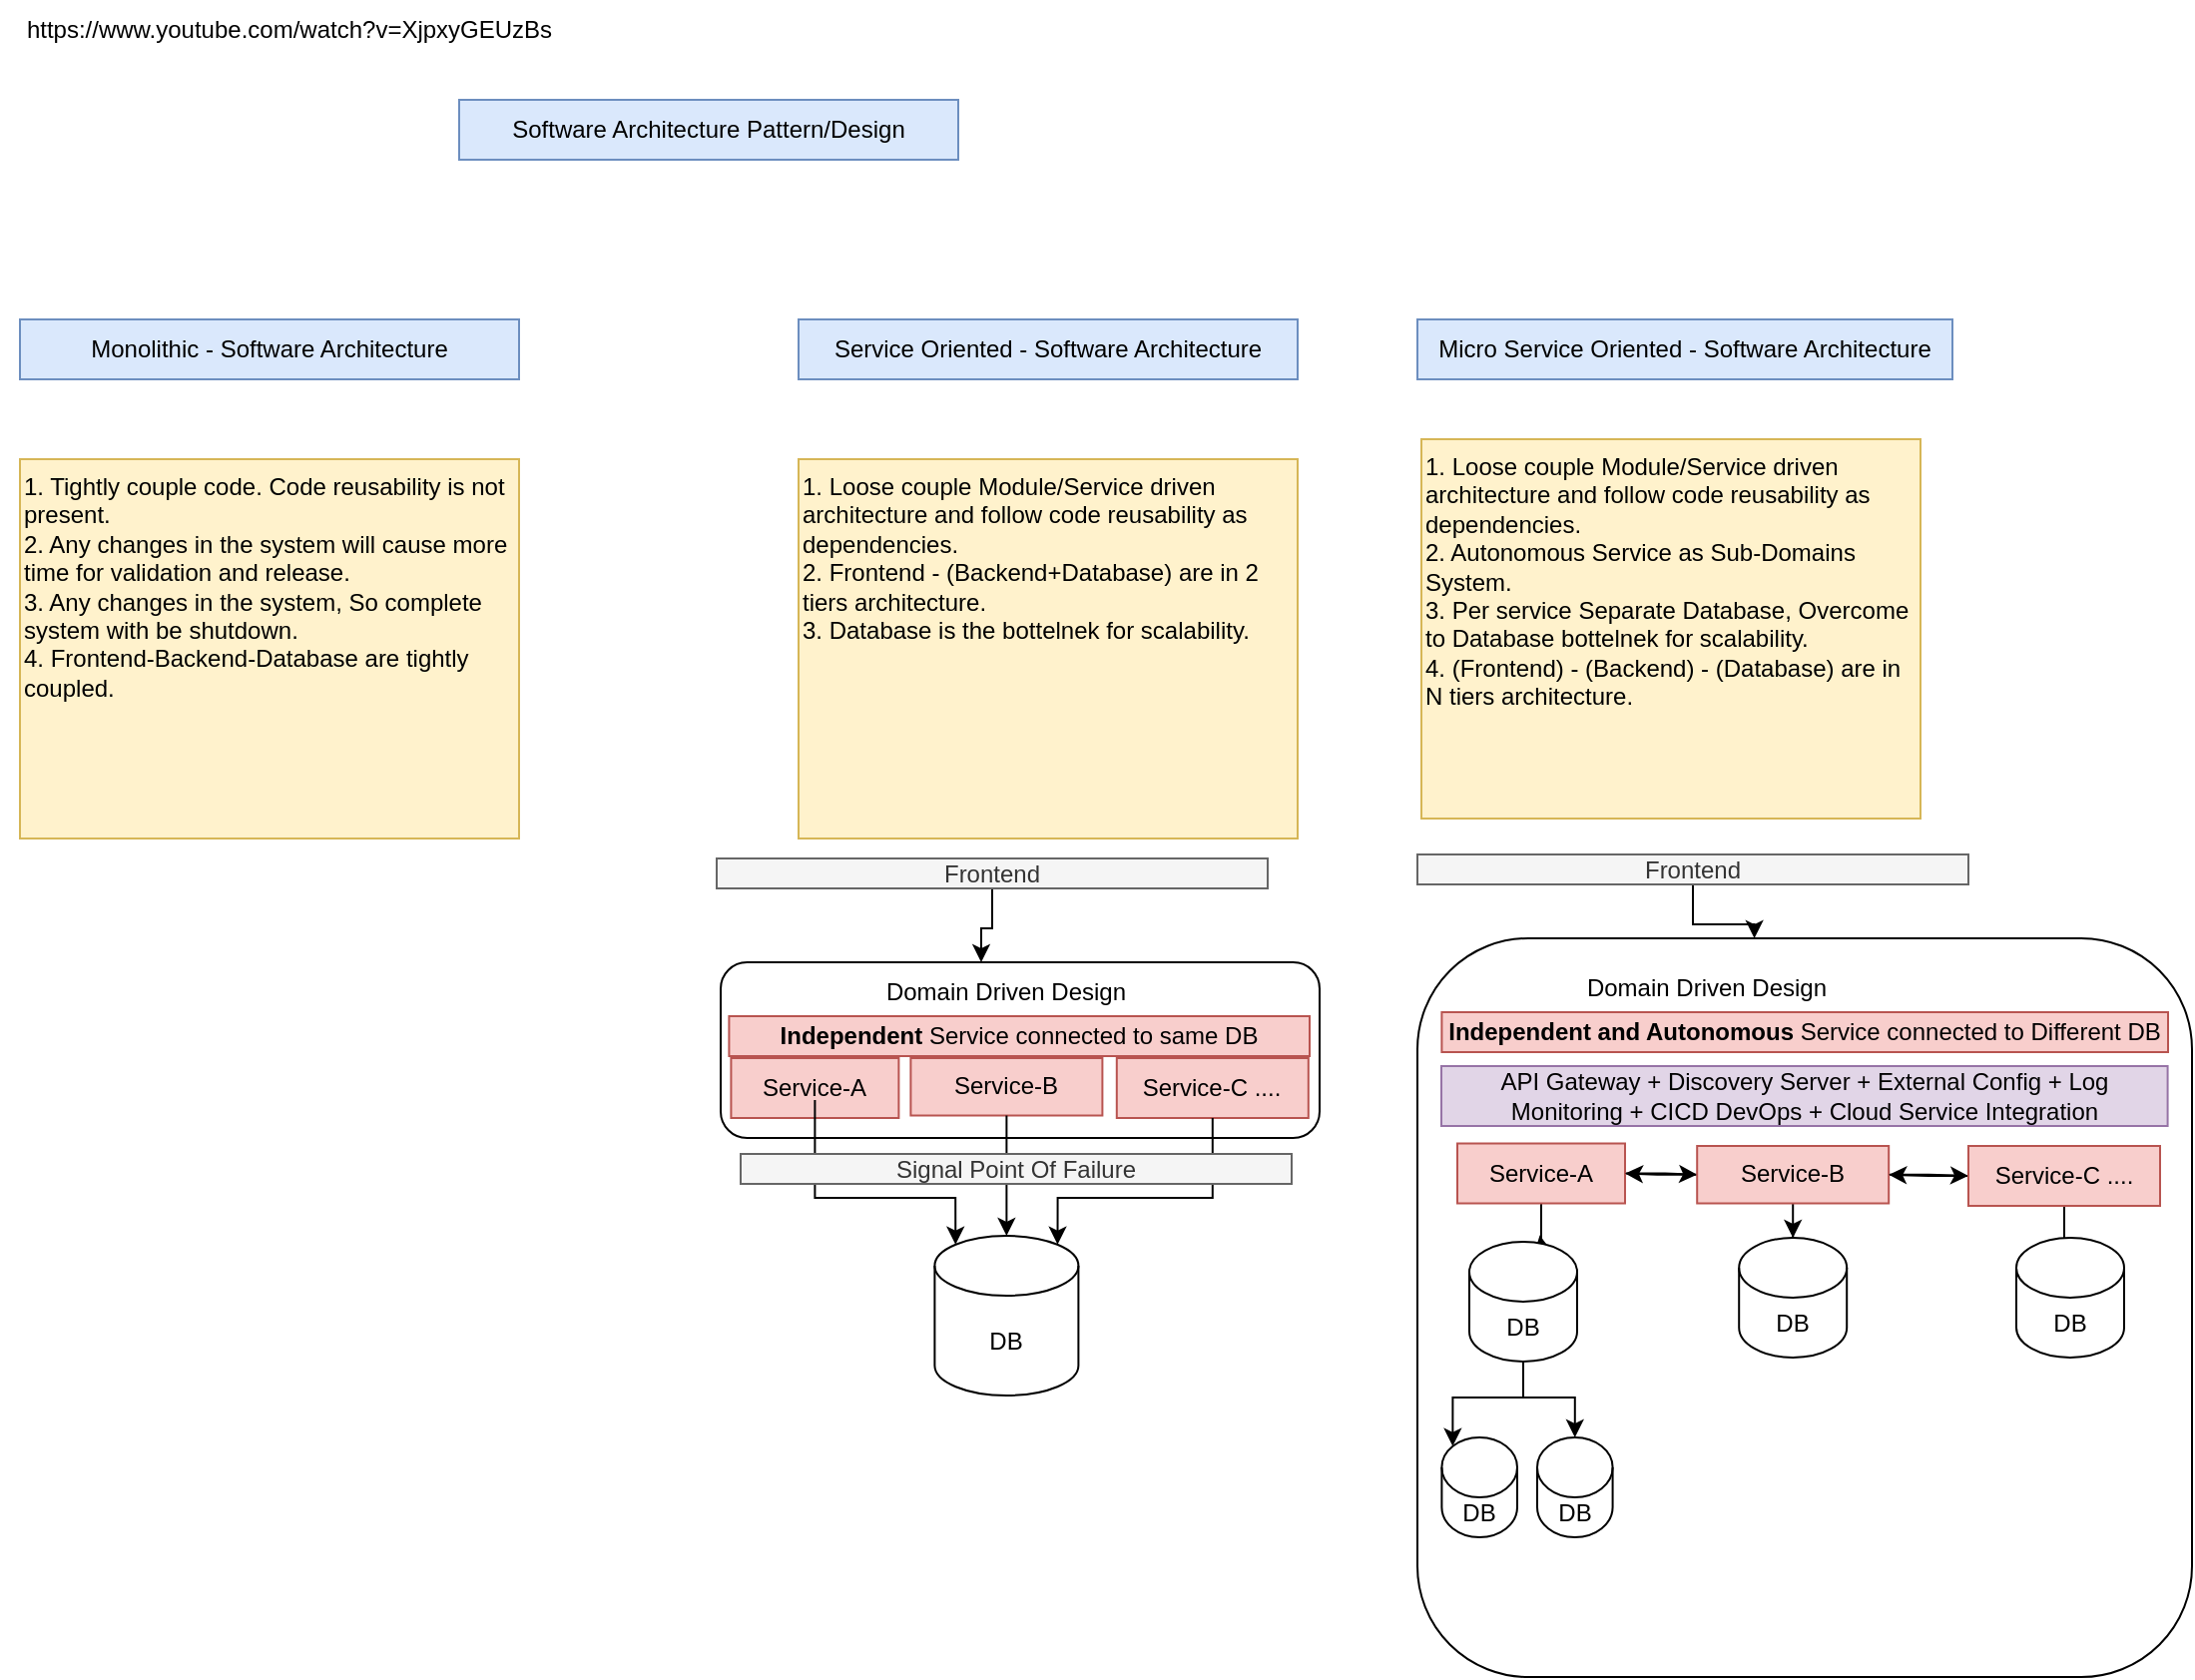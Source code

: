 <mxfile version="16.4.3" type="github">
  <diagram id="GwWN1pVUDdLghwZrit8f" name="Page-1">
    <mxGraphModel dx="782" dy="468" grid="1" gridSize="10" guides="1" tooltips="1" connect="1" arrows="1" fold="1" page="1" pageScale="1" pageWidth="850" pageHeight="1100" math="0" shadow="0">
      <root>
        <mxCell id="0" />
        <mxCell id="1" parent="0" />
        <mxCell id="T3a6LwRcXDjMifkzxQnk-1" value="Software Architecture Pattern/Design" style="text;html=1;strokeColor=#6c8ebf;fillColor=#dae8fc;align=center;verticalAlign=middle;whiteSpace=wrap;rounded=0;" vertex="1" parent="1">
          <mxGeometry x="310" y="50" width="250" height="30" as="geometry" />
        </mxCell>
        <mxCell id="T3a6LwRcXDjMifkzxQnk-2" value="Monolithic - Software Architecture" style="text;html=1;strokeColor=#6c8ebf;fillColor=#dae8fc;align=center;verticalAlign=middle;whiteSpace=wrap;rounded=0;" vertex="1" parent="1">
          <mxGeometry x="90" y="160" width="250" height="30" as="geometry" />
        </mxCell>
        <mxCell id="T3a6LwRcXDjMifkzxQnk-3" value="Service Oriented - Software Architecture" style="text;html=1;strokeColor=#6c8ebf;fillColor=#dae8fc;align=center;verticalAlign=middle;whiteSpace=wrap;rounded=0;" vertex="1" parent="1">
          <mxGeometry x="480" y="160" width="250" height="30" as="geometry" />
        </mxCell>
        <mxCell id="T3a6LwRcXDjMifkzxQnk-4" value="1. Tightly couple code. Code reusability is not present.&amp;nbsp;&lt;br&gt;2. Any changes in the system will cause more time for validation and release.&lt;br&gt;3. Any changes in the system, So complete system with be shutdown.&lt;br&gt;4. Frontend-Backend-Database are tightly coupled." style="text;html=1;strokeColor=#d6b656;fillColor=#fff2cc;align=left;verticalAlign=top;whiteSpace=wrap;rounded=0;" vertex="1" parent="1">
          <mxGeometry x="90" y="230" width="250" height="190" as="geometry" />
        </mxCell>
        <mxCell id="T3a6LwRcXDjMifkzxQnk-5" value="1. Loose couple Module/Service driven architecture and follow code reusability as dependencies.&amp;nbsp;&lt;br&gt;2. Frontend - (Backend+Database) are in 2 tiers architecture.&lt;br&gt;3. Database is the bottelnek for scalability." style="text;html=1;strokeColor=#d6b656;fillColor=#fff2cc;align=left;verticalAlign=top;whiteSpace=wrap;rounded=0;" vertex="1" parent="1">
          <mxGeometry x="480" y="230" width="250" height="190" as="geometry" />
        </mxCell>
        <mxCell id="T3a6LwRcXDjMifkzxQnk-20" value="" style="group" vertex="1" connectable="0" parent="1">
          <mxGeometry x="439" y="430" width="300" height="252" as="geometry" />
        </mxCell>
        <mxCell id="T3a6LwRcXDjMifkzxQnk-6" value="" style="rounded=1;whiteSpace=wrap;html=1;" vertex="1" parent="T3a6LwRcXDjMifkzxQnk-20">
          <mxGeometry x="2" y="52" width="300" height="88" as="geometry" />
        </mxCell>
        <mxCell id="T3a6LwRcXDjMifkzxQnk-7" value="Service-A" style="rounded=0;whiteSpace=wrap;html=1;fillColor=#f8cecc;strokeColor=#b85450;" vertex="1" parent="T3a6LwRcXDjMifkzxQnk-20">
          <mxGeometry x="7.2" y="100" width="84" height="30" as="geometry" />
        </mxCell>
        <mxCell id="T3a6LwRcXDjMifkzxQnk-8" value="Service-B" style="rounded=0;whiteSpace=wrap;html=1;fillColor=#f8cecc;strokeColor=#b85450;" vertex="1" parent="T3a6LwRcXDjMifkzxQnk-20">
          <mxGeometry x="97.2" y="100" width="96" height="28.75" as="geometry" />
        </mxCell>
        <mxCell id="T3a6LwRcXDjMifkzxQnk-9" value="Service-C ...." style="text;html=1;strokeColor=#b85450;fillColor=#f8cecc;align=center;verticalAlign=middle;whiteSpace=wrap;rounded=0;" vertex="1" parent="T3a6LwRcXDjMifkzxQnk-20">
          <mxGeometry x="200.4" y="100" width="96" height="30" as="geometry" />
        </mxCell>
        <mxCell id="T3a6LwRcXDjMifkzxQnk-10" value="Domain Driven Design" style="text;html=1;strokeColor=none;fillColor=none;align=center;verticalAlign=middle;whiteSpace=wrap;rounded=0;" vertex="1" parent="T3a6LwRcXDjMifkzxQnk-20">
          <mxGeometry x="55.2" y="57" width="180" height="20" as="geometry" />
        </mxCell>
        <mxCell id="T3a6LwRcXDjMifkzxQnk-11" value="DB" style="shape=cylinder3;whiteSpace=wrap;html=1;boundedLbl=1;backgroundOutline=1;size=15;" vertex="1" parent="T3a6LwRcXDjMifkzxQnk-20">
          <mxGeometry x="109.2" y="189" width="72" height="80" as="geometry" />
        </mxCell>
        <mxCell id="T3a6LwRcXDjMifkzxQnk-12" style="edgeStyle=orthogonalEdgeStyle;rounded=0;orthogonalLoop=1;jettySize=auto;html=1;entryX=0.145;entryY=0;entryDx=0;entryDy=4.35;entryPerimeter=0;" edge="1" parent="T3a6LwRcXDjMifkzxQnk-20">
          <mxGeometry relative="1" as="geometry">
            <mxPoint x="49.2" y="121" as="sourcePoint" />
            <mxPoint x="119.64" y="193.35" as="targetPoint" />
            <Array as="points">
              <mxPoint x="49" y="170" />
              <mxPoint x="120" y="170" />
            </Array>
          </mxGeometry>
        </mxCell>
        <mxCell id="T3a6LwRcXDjMifkzxQnk-13" style="edgeStyle=orthogonalEdgeStyle;rounded=0;orthogonalLoop=1;jettySize=auto;html=1;entryX=0.5;entryY=0;entryDx=0;entryDy=0;entryPerimeter=0;" edge="1" parent="T3a6LwRcXDjMifkzxQnk-20" source="T3a6LwRcXDjMifkzxQnk-8" target="T3a6LwRcXDjMifkzxQnk-11">
          <mxGeometry relative="1" as="geometry" />
        </mxCell>
        <mxCell id="T3a6LwRcXDjMifkzxQnk-14" style="edgeStyle=orthogonalEdgeStyle;rounded=0;orthogonalLoop=1;jettySize=auto;html=1;entryX=0.855;entryY=0;entryDx=0;entryDy=4.35;entryPerimeter=0;" edge="1" parent="T3a6LwRcXDjMifkzxQnk-20" source="T3a6LwRcXDjMifkzxQnk-9" target="T3a6LwRcXDjMifkzxQnk-11">
          <mxGeometry relative="1" as="geometry">
            <Array as="points">
              <mxPoint x="248" y="170" />
              <mxPoint x="171" y="170" />
            </Array>
          </mxGeometry>
        </mxCell>
        <mxCell id="T3a6LwRcXDjMifkzxQnk-15" value="Signal Point Of Failure" style="text;html=1;strokeColor=#666666;fillColor=#f5f5f5;align=center;verticalAlign=middle;whiteSpace=wrap;rounded=0;fontColor=#333333;" vertex="1" parent="T3a6LwRcXDjMifkzxQnk-20">
          <mxGeometry x="12" y="148" width="276.0" height="15" as="geometry" />
        </mxCell>
        <mxCell id="T3a6LwRcXDjMifkzxQnk-19" style="edgeStyle=orthogonalEdgeStyle;rounded=0;orthogonalLoop=1;jettySize=auto;html=1;entryX=0.435;entryY=0;entryDx=0;entryDy=0;entryPerimeter=0;" edge="1" parent="T3a6LwRcXDjMifkzxQnk-20" source="T3a6LwRcXDjMifkzxQnk-16" target="T3a6LwRcXDjMifkzxQnk-6">
          <mxGeometry relative="1" as="geometry" />
        </mxCell>
        <mxCell id="T3a6LwRcXDjMifkzxQnk-16" value="Frontend" style="text;html=1;strokeColor=#666666;fillColor=#f5f5f5;align=center;verticalAlign=middle;whiteSpace=wrap;rounded=0;fontColor=#333333;" vertex="1" parent="T3a6LwRcXDjMifkzxQnk-20">
          <mxGeometry width="276.0" height="15" as="geometry" />
        </mxCell>
        <mxCell id="T3a6LwRcXDjMifkzxQnk-21" value="&lt;b&gt;Independent&lt;/b&gt; Service connected to same DB" style="text;html=1;strokeColor=#b85450;fillColor=#f8cecc;align=center;verticalAlign=middle;whiteSpace=wrap;rounded=0;" vertex="1" parent="T3a6LwRcXDjMifkzxQnk-20">
          <mxGeometry x="6.2" y="79" width="290.8" height="20" as="geometry" />
        </mxCell>
        <mxCell id="T3a6LwRcXDjMifkzxQnk-23" value="" style="rounded=1;whiteSpace=wrap;html=1;" vertex="1" parent="1">
          <mxGeometry x="790" y="470" width="388" height="370" as="geometry" />
        </mxCell>
        <mxCell id="T3a6LwRcXDjMifkzxQnk-50" style="edgeStyle=orthogonalEdgeStyle;rounded=0;orthogonalLoop=1;jettySize=auto;html=1;entryX=0.654;entryY=-0.056;entryDx=0;entryDy=0;entryPerimeter=0;" edge="1" parent="1" source="T3a6LwRcXDjMifkzxQnk-24" target="T3a6LwRcXDjMifkzxQnk-28">
          <mxGeometry relative="1" as="geometry" />
        </mxCell>
        <mxCell id="T3a6LwRcXDjMifkzxQnk-53" style="edgeStyle=orthogonalEdgeStyle;rounded=0;orthogonalLoop=1;jettySize=auto;html=1;entryX=0;entryY=0.5;entryDx=0;entryDy=0;" edge="1" parent="1" source="T3a6LwRcXDjMifkzxQnk-24" target="T3a6LwRcXDjMifkzxQnk-25">
          <mxGeometry relative="1" as="geometry" />
        </mxCell>
        <mxCell id="T3a6LwRcXDjMifkzxQnk-24" value="Service-A" style="rounded=0;whiteSpace=wrap;html=1;fillColor=#f8cecc;strokeColor=#b85450;" vertex="1" parent="1">
          <mxGeometry x="810" y="572.75" width="84" height="30" as="geometry" />
        </mxCell>
        <mxCell id="T3a6LwRcXDjMifkzxQnk-51" style="edgeStyle=orthogonalEdgeStyle;rounded=0;orthogonalLoop=1;jettySize=auto;html=1;entryX=0.5;entryY=0;entryDx=0;entryDy=0;entryPerimeter=0;" edge="1" parent="1" source="T3a6LwRcXDjMifkzxQnk-25" target="T3a6LwRcXDjMifkzxQnk-48">
          <mxGeometry relative="1" as="geometry" />
        </mxCell>
        <mxCell id="T3a6LwRcXDjMifkzxQnk-54" style="edgeStyle=orthogonalEdgeStyle;rounded=0;orthogonalLoop=1;jettySize=auto;html=1;entryX=1;entryY=0.5;entryDx=0;entryDy=0;" edge="1" parent="1" source="T3a6LwRcXDjMifkzxQnk-25" target="T3a6LwRcXDjMifkzxQnk-24">
          <mxGeometry relative="1" as="geometry" />
        </mxCell>
        <mxCell id="T3a6LwRcXDjMifkzxQnk-55" style="edgeStyle=orthogonalEdgeStyle;rounded=0;orthogonalLoop=1;jettySize=auto;html=1;entryX=0;entryY=0.5;entryDx=0;entryDy=0;" edge="1" parent="1" source="T3a6LwRcXDjMifkzxQnk-25" target="T3a6LwRcXDjMifkzxQnk-26">
          <mxGeometry relative="1" as="geometry" />
        </mxCell>
        <mxCell id="T3a6LwRcXDjMifkzxQnk-25" value="Service-B" style="rounded=0;whiteSpace=wrap;html=1;fillColor=#f8cecc;strokeColor=#b85450;" vertex="1" parent="1">
          <mxGeometry x="930.1" y="574" width="96" height="28.75" as="geometry" />
        </mxCell>
        <mxCell id="T3a6LwRcXDjMifkzxQnk-52" style="edgeStyle=orthogonalEdgeStyle;rounded=0;orthogonalLoop=1;jettySize=auto;html=1;" edge="1" parent="1" source="T3a6LwRcXDjMifkzxQnk-26" target="T3a6LwRcXDjMifkzxQnk-49">
          <mxGeometry relative="1" as="geometry" />
        </mxCell>
        <mxCell id="T3a6LwRcXDjMifkzxQnk-56" style="edgeStyle=orthogonalEdgeStyle;rounded=0;orthogonalLoop=1;jettySize=auto;html=1;entryX=1;entryY=0.5;entryDx=0;entryDy=0;" edge="1" parent="1" source="T3a6LwRcXDjMifkzxQnk-26" target="T3a6LwRcXDjMifkzxQnk-25">
          <mxGeometry relative="1" as="geometry" />
        </mxCell>
        <mxCell id="T3a6LwRcXDjMifkzxQnk-26" value="Service-C ...." style="text;html=1;strokeColor=#b85450;fillColor=#f8cecc;align=center;verticalAlign=middle;whiteSpace=wrap;rounded=0;" vertex="1" parent="1">
          <mxGeometry x="1066" y="574" width="96" height="30" as="geometry" />
        </mxCell>
        <mxCell id="T3a6LwRcXDjMifkzxQnk-27" value="Domain Driven Design" style="text;html=1;strokeColor=none;fillColor=none;align=center;verticalAlign=middle;whiteSpace=wrap;rounded=0;" vertex="1" parent="1">
          <mxGeometry x="845.2" y="485" width="180" height="20" as="geometry" />
        </mxCell>
        <mxCell id="T3a6LwRcXDjMifkzxQnk-59" style="edgeStyle=orthogonalEdgeStyle;rounded=0;orthogonalLoop=1;jettySize=auto;html=1;entryX=0.145;entryY=0;entryDx=0;entryDy=4.35;entryPerimeter=0;" edge="1" parent="1" source="T3a6LwRcXDjMifkzxQnk-28" target="T3a6LwRcXDjMifkzxQnk-57">
          <mxGeometry relative="1" as="geometry">
            <Array as="points">
              <mxPoint x="843" y="700" />
              <mxPoint x="808" y="700" />
            </Array>
          </mxGeometry>
        </mxCell>
        <mxCell id="T3a6LwRcXDjMifkzxQnk-60" style="edgeStyle=orthogonalEdgeStyle;rounded=0;orthogonalLoop=1;jettySize=auto;html=1;entryX=0.5;entryY=0;entryDx=0;entryDy=0;entryPerimeter=0;" edge="1" parent="1" source="T3a6LwRcXDjMifkzxQnk-28" target="T3a6LwRcXDjMifkzxQnk-58">
          <mxGeometry relative="1" as="geometry">
            <Array as="points">
              <mxPoint x="843" y="700" />
              <mxPoint x="869" y="700" />
            </Array>
          </mxGeometry>
        </mxCell>
        <mxCell id="T3a6LwRcXDjMifkzxQnk-28" value="DB" style="shape=cylinder3;whiteSpace=wrap;html=1;boundedLbl=1;backgroundOutline=1;size=15;" vertex="1" parent="1">
          <mxGeometry x="816" y="622" width="54" height="60" as="geometry" />
        </mxCell>
        <mxCell id="T3a6LwRcXDjMifkzxQnk-33" style="edgeStyle=orthogonalEdgeStyle;rounded=0;orthogonalLoop=1;jettySize=auto;html=1;entryX=0.435;entryY=0;entryDx=0;entryDy=0;entryPerimeter=0;" edge="1" parent="1" source="T3a6LwRcXDjMifkzxQnk-34" target="T3a6LwRcXDjMifkzxQnk-23">
          <mxGeometry relative="1" as="geometry" />
        </mxCell>
        <mxCell id="T3a6LwRcXDjMifkzxQnk-34" value="Frontend" style="text;html=1;strokeColor=#666666;fillColor=#f5f5f5;align=center;verticalAlign=middle;whiteSpace=wrap;rounded=0;fontColor=#333333;" vertex="1" parent="1">
          <mxGeometry x="790" y="428" width="276.0" height="15" as="geometry" />
        </mxCell>
        <mxCell id="T3a6LwRcXDjMifkzxQnk-35" value="&lt;b&gt;Independent and Autonomous&lt;/b&gt; Service connected to Different DB" style="text;html=1;strokeColor=#b85450;fillColor=#f8cecc;align=center;verticalAlign=middle;whiteSpace=wrap;rounded=0;" vertex="1" parent="1">
          <mxGeometry x="802.2" y="507" width="363.8" height="20" as="geometry" />
        </mxCell>
        <mxCell id="T3a6LwRcXDjMifkzxQnk-48" value="DB" style="shape=cylinder3;whiteSpace=wrap;html=1;boundedLbl=1;backgroundOutline=1;size=15;" vertex="1" parent="1">
          <mxGeometry x="951.1" y="620" width="54" height="60" as="geometry" />
        </mxCell>
        <mxCell id="T3a6LwRcXDjMifkzxQnk-49" value="DB" style="shape=cylinder3;whiteSpace=wrap;html=1;boundedLbl=1;backgroundOutline=1;size=15;" vertex="1" parent="1">
          <mxGeometry x="1090" y="620" width="54" height="60" as="geometry" />
        </mxCell>
        <mxCell id="T3a6LwRcXDjMifkzxQnk-57" value="DB" style="shape=cylinder3;whiteSpace=wrap;html=1;boundedLbl=1;backgroundOutline=1;size=15;" vertex="1" parent="1">
          <mxGeometry x="802.2" y="720" width="37.8" height="50" as="geometry" />
        </mxCell>
        <mxCell id="T3a6LwRcXDjMifkzxQnk-58" value="DB" style="shape=cylinder3;whiteSpace=wrap;html=1;boundedLbl=1;backgroundOutline=1;size=15;" vertex="1" parent="1">
          <mxGeometry x="850" y="720" width="37.8" height="50" as="geometry" />
        </mxCell>
        <mxCell id="T3a6LwRcXDjMifkzxQnk-62" value="Micro Service Oriented - Software Architecture" style="text;html=1;strokeColor=#6c8ebf;fillColor=#dae8fc;align=center;verticalAlign=middle;whiteSpace=wrap;rounded=0;" vertex="1" parent="1">
          <mxGeometry x="790" y="160" width="268" height="30" as="geometry" />
        </mxCell>
        <mxCell id="T3a6LwRcXDjMifkzxQnk-63" value="1. Loose couple Module/Service driven architecture and follow code reusability as dependencies.&amp;nbsp;&lt;br&gt;2. Autonomous Service as Sub-Domains System.&lt;br&gt;3. Per service Separate Database, Overcome to Database bottelnek for scalability.&lt;br&gt;4. (Frontend) - (Backend) - (Database) are in N tiers architecture.&lt;br&gt;" style="text;html=1;strokeColor=#d6b656;fillColor=#fff2cc;align=left;verticalAlign=top;whiteSpace=wrap;rounded=0;" vertex="1" parent="1">
          <mxGeometry x="792" y="220" width="250" height="190" as="geometry" />
        </mxCell>
        <mxCell id="T3a6LwRcXDjMifkzxQnk-64" value="API Gateway + Discovery Server + External Config + Log Monitoring + CICD DevOps + Cloud Service Integration" style="text;html=1;strokeColor=#9673a6;fillColor=#e1d5e7;align=center;verticalAlign=middle;whiteSpace=wrap;rounded=0;" vertex="1" parent="1">
          <mxGeometry x="802" y="534" width="363.8" height="30" as="geometry" />
        </mxCell>
        <UserObject label="https://www.youtube.com/watch?v=XjpxyGEUzBs" link="https://www.youtube.com/watch?v=XjpxyGEUzBs" id="T3a6LwRcXDjMifkzxQnk-65">
          <mxCell style="text;html=1;strokeColor=none;fillColor=none;align=center;verticalAlign=middle;whiteSpace=wrap;rounded=0;" vertex="1" parent="1">
            <mxGeometry x="80" width="290" height="30" as="geometry" />
          </mxCell>
        </UserObject>
      </root>
    </mxGraphModel>
  </diagram>
</mxfile>
